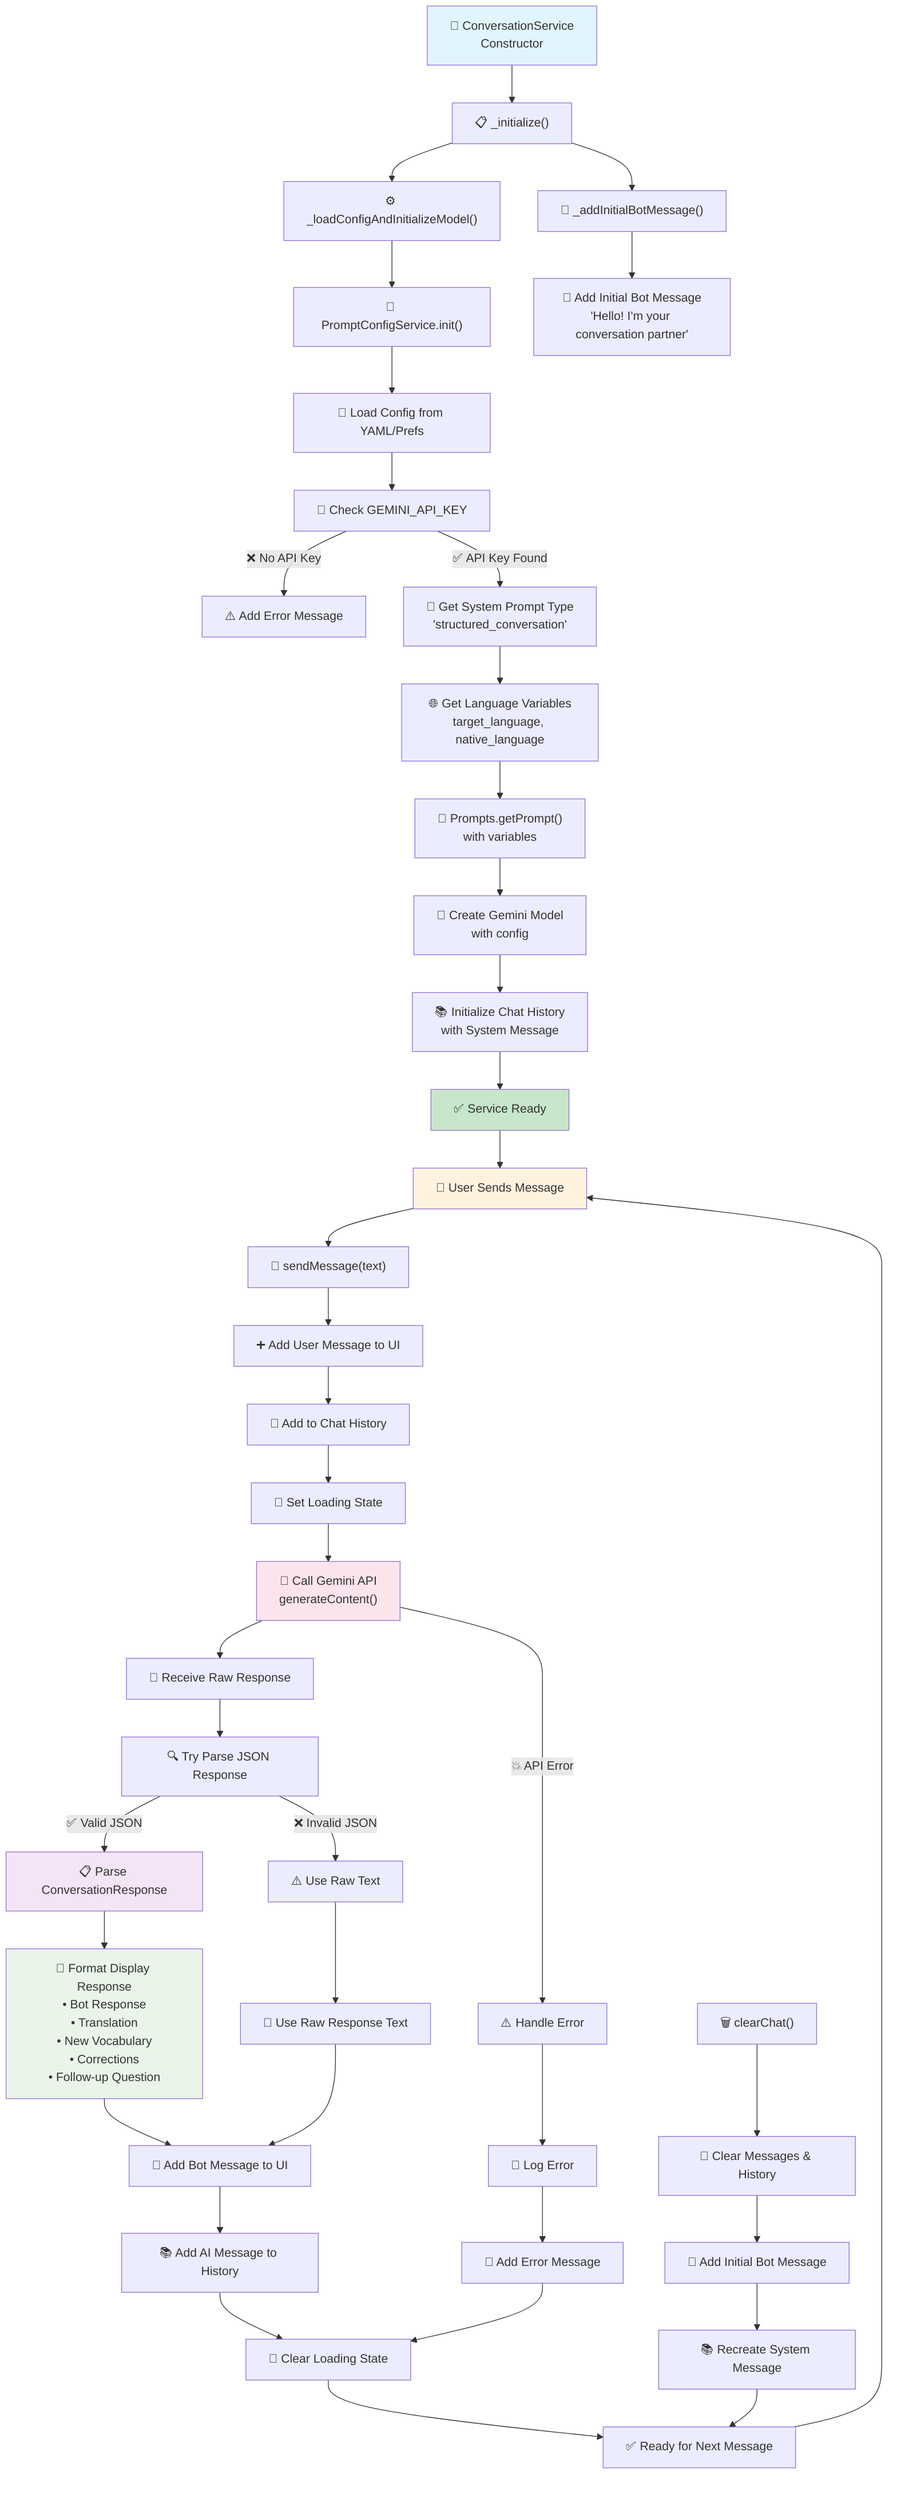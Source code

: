 flowchart TD
    A["🚀 ConversationService<br/>Constructor"] --> B["📋 _initialize()"]
    B --> C["⚙️ _loadConfigAndInitializeModel()"]
    B --> D["💬 _addInitialBotMessage()"]
    
    C --> E["🔧 PromptConfigService.init()"]
    E --> F["📄 Load Config from YAML/Prefs"]
    F --> G["🔑 Check GEMINI_API_KEY"]
    
    G -->|"❌ No API Key"| H["⚠️ Add Error Message"]
    G -->|"✅ API Key Found"| I["🎯 Get System Prompt Type<br/>'structured_conversation'"]
    
    I --> J["🌐 Get Language Variables<br/>target_language, native_language"]
    J --> K["📝 Prompts.getPrompt()<br/>with variables"]
    K --> L["🤖 Create Gemini Model<br/>with config"]
    
    L --> M["📚 Initialize Chat History<br/>with System Message"]
    M --> N["✅ Service Ready"]
    
    D --> O["💬 Add Initial Bot Message<br/>'Hello! I'm your conversation partner'"]
    
    N --> P["👤 User Sends Message"]
    P --> Q["📨 sendMessage(text)"]
    Q --> R["➕ Add User Message to UI"]
    R --> S["📝 Add to Chat History"]
    S --> T["🔄 Set Loading State"]
    
    T --> U["🤖 Call Gemini API<br/>generateContent()"]
    U --> V["📨 Receive Raw Response"]
    V --> W["🔍 Try Parse JSON Response"]
    
    W -->|"✅ Valid JSON"| X["📋 Parse ConversationResponse"]
    W -->|"❌ Invalid JSON"| Y["⚠️ Use Raw Text"]
    
    X --> Z["🎨 Format Display Response<br/>• Bot Response<br/>• Translation<br/>• New Vocabulary<br/>• Corrections<br/>• Follow-up Question"]
    Y --> AA["📄 Use Raw Response Text"]
    
    Z --> BB["💬 Add Bot Message to UI"]
    AA --> BB
    BB --> CC["📚 Add AI Message to History"]
    CC --> DD["🔄 Clear Loading State"]
    DD --> EE["✅ Ready for Next Message"]
    
    EE --> P
    
    U -->|"💥 API Error"| FF["⚠️ Handle Error"]
    FF --> GG["📝 Log Error"]
    GG --> HH["💬 Add Error Message"]
    HH --> DD
    
    II["🗑️ clearChat()"] --> JJ["📝 Clear Messages & History"]
    JJ --> KK["💬 Add Initial Bot Message"]
    KK --> LL["📚 Recreate System Message"]
    LL --> EE
    
    style A fill:#e1f5fe
    style N fill:#c8e6c9
    style P fill:#fff3e0
    style U fill:#fce4ec
    style X fill:#f3e5f5
    style Z fill:#e8f5e8